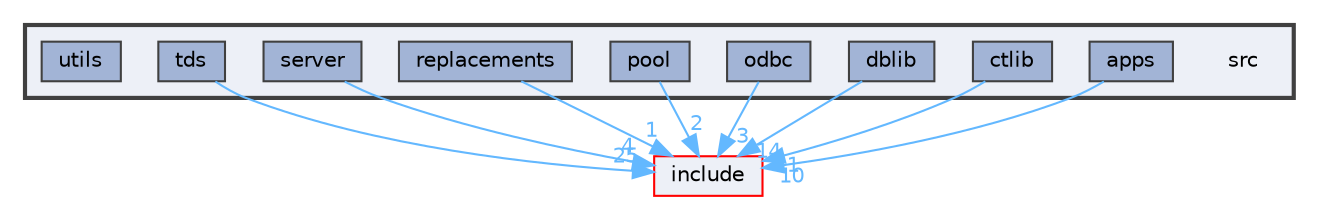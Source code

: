 digraph "src"
{
 // LATEX_PDF_SIZE
  bgcolor="transparent";
  edge [fontname=Helvetica,fontsize=10,labelfontname=Helvetica,labelfontsize=10];
  node [fontname=Helvetica,fontsize=10,shape=box,height=0.2,width=0.4];
  compound=true
  subgraph clusterdir_68267d1309a1af8e8297ef4c3efbcdba {
    graph [ bgcolor="#edf0f7", pencolor="grey25", label="", fontname=Helvetica,fontsize=10 style="filled,bold", URL="dir_68267d1309a1af8e8297ef4c3efbcdba.html",tooltip=""]
    dir_68267d1309a1af8e8297ef4c3efbcdba [shape=plaintext, label="src"];
  dir_53adf0b982dc8545998aae3f283a5a58 [label="apps", fillcolor="#a2b4d6", color="grey25", style="filled", URL="dir_53adf0b982dc8545998aae3f283a5a58.html",tooltip=""];
  dir_99d384962ca3f8ea1fb7b61d44d1972c [label="ctlib", fillcolor="#a2b4d6", color="grey25", style="filled", URL="dir_99d384962ca3f8ea1fb7b61d44d1972c.html",tooltip=""];
  dir_a40d3d1dfafadc5a5d3063931c3db36e [label="dblib", fillcolor="#a2b4d6", color="grey25", style="filled", URL="dir_a40d3d1dfafadc5a5d3063931c3db36e.html",tooltip=""];
  dir_807893467092ee3c78fdb68ff7be3fa1 [label="odbc", fillcolor="#a2b4d6", color="grey25", style="filled", URL="dir_807893467092ee3c78fdb68ff7be3fa1.html",tooltip=""];
  dir_e2de76ba30642a92752881ffd21fbc7e [label="pool", fillcolor="#a2b4d6", color="grey25", style="filled", URL="dir_e2de76ba30642a92752881ffd21fbc7e.html",tooltip=""];
  dir_bee58700ce781bb55a015c4ff9b057cf [label="replacements", fillcolor="#a2b4d6", color="grey25", style="filled", URL="dir_bee58700ce781bb55a015c4ff9b057cf.html",tooltip=""];
  dir_075bb3ff235063c77951cd176d15a741 [label="server", fillcolor="#a2b4d6", color="grey25", style="filled", URL="dir_075bb3ff235063c77951cd176d15a741.html",tooltip=""];
  dir_f7308370ebb9c2ff76f3bdfe0748aabf [label="tds", fillcolor="#a2b4d6", color="grey25", style="filled", URL="dir_f7308370ebb9c2ff76f3bdfe0748aabf.html",tooltip=""];
  dir_313caf1132e152dd9b58bea13a4052ca [label="utils", fillcolor="#a2b4d6", color="grey25", style="filled", URL="dir_313caf1132e152dd9b58bea13a4052ca.html",tooltip=""];
  }
  dir_d44c64559bbebec7f509842c48db8b23 [label="include", fillcolor="#edf0f7", color="red", style="filled", URL="dir_d44c64559bbebec7f509842c48db8b23.html",tooltip=""];
  dir_53adf0b982dc8545998aae3f283a5a58->dir_d44c64559bbebec7f509842c48db8b23 [headlabel="10", labeldistance=1.5 headhref="dir_000000_000006.html" href="dir_000000_000006.html" color="steelblue1" fontcolor="steelblue1"];
  dir_99d384962ca3f8ea1fb7b61d44d1972c->dir_d44c64559bbebec7f509842c48db8b23 [headlabel="1", labeldistance=1.5 headhref="dir_000001_000006.html" href="dir_000001_000006.html" color="steelblue1" fontcolor="steelblue1"];
  dir_a40d3d1dfafadc5a5d3063931c3db36e->dir_d44c64559bbebec7f509842c48db8b23 [headlabel="14", labeldistance=1.5 headhref="dir_000002_000006.html" href="dir_000002_000006.html" color="steelblue1" fontcolor="steelblue1"];
  dir_807893467092ee3c78fdb68ff7be3fa1->dir_d44c64559bbebec7f509842c48db8b23 [headlabel="3", labeldistance=1.5 headhref="dir_000007_000006.html" href="dir_000007_000006.html" color="steelblue1" fontcolor="steelblue1"];
  dir_e2de76ba30642a92752881ffd21fbc7e->dir_d44c64559bbebec7f509842c48db8b23 [headlabel="2", labeldistance=1.5 headhref="dir_000008_000006.html" href="dir_000008_000006.html" color="steelblue1" fontcolor="steelblue1"];
  dir_bee58700ce781bb55a015c4ff9b057cf->dir_d44c64559bbebec7f509842c48db8b23 [headlabel="1", labeldistance=1.5 headhref="dir_000010_000006.html" href="dir_000010_000006.html" color="steelblue1" fontcolor="steelblue1"];
  dir_075bb3ff235063c77951cd176d15a741->dir_d44c64559bbebec7f509842c48db8b23 [headlabel="4", labeldistance=1.5 headhref="dir_000011_000006.html" href="dir_000011_000006.html" color="steelblue1" fontcolor="steelblue1"];
  dir_f7308370ebb9c2ff76f3bdfe0748aabf->dir_d44c64559bbebec7f509842c48db8b23 [headlabel="25", labeldistance=1.5 headhref="dir_000013_000006.html" href="dir_000013_000006.html" color="steelblue1" fontcolor="steelblue1"];
}
